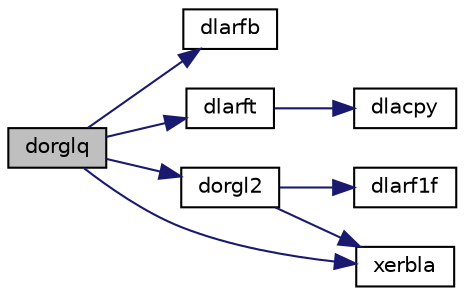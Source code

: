 digraph "dorglq"
{
 // LATEX_PDF_SIZE
  edge [fontname="Helvetica",fontsize="10",labelfontname="Helvetica",labelfontsize="10"];
  node [fontname="Helvetica",fontsize="10",shape=record];
  rankdir="LR";
  Node1 [label="dorglq",height=0.2,width=0.4,color="black", fillcolor="grey75", style="filled", fontcolor="black",tooltip="DORGLQ"];
  Node1 -> Node2 [color="midnightblue",fontsize="10",style="solid",fontname="Helvetica"];
  Node2 [label="dlarfb",height=0.2,width=0.4,color="black", fillcolor="white", style="filled",URL="$dlarfb_8f.html#a83c81583bd444e0cf021fb006cd9a5e8",tooltip="DLARFB applies a block reflector or its transpose to a general rectangular matrix."];
  Node1 -> Node3 [color="midnightblue",fontsize="10",style="solid",fontname="Helvetica"];
  Node3 [label="dlarft",height=0.2,width=0.4,color="black", fillcolor="white", style="filled",URL="$dlarft_8f.html#a78f6dac52ebcfdeab5b4e5e6d4d0faf0",tooltip="DLARFT forms the triangular factor T of a block reflector H = I - vtvH"];
  Node3 -> Node4 [color="midnightblue",fontsize="10",style="solid",fontname="Helvetica"];
  Node4 [label="dlacpy",height=0.2,width=0.4,color="black", fillcolor="white", style="filled",URL="$dlacpy_8f.html#a7eb8731ffab2734378157c40964bf788",tooltip="DLACPY copies all or part of one two-dimensional array to another."];
  Node1 -> Node5 [color="midnightblue",fontsize="10",style="solid",fontname="Helvetica"];
  Node5 [label="dorgl2",height=0.2,width=0.4,color="black", fillcolor="white", style="filled",URL="$dorgl2_8f.html#ac0312623cc81cb88d3437f56b1a1f30d",tooltip="DORGL2"];
  Node5 -> Node6 [color="midnightblue",fontsize="10",style="solid",fontname="Helvetica"];
  Node6 [label="dlarf1f",height=0.2,width=0.4,color="black", fillcolor="white", style="filled",URL="$dlarf1f_8f.html#a553446f22ec537c5ff7f1335b90c4470",tooltip="DLARF1F applies an elementary reflector to a general rectangular"];
  Node5 -> Node7 [color="midnightblue",fontsize="10",style="solid",fontname="Helvetica"];
  Node7 [label="xerbla",height=0.2,width=0.4,color="black", fillcolor="white", style="filled",URL="$xerbla_8f.html#a377ee61015baf8dea7770b3a404b1c07",tooltip="XERBLA"];
  Node1 -> Node7 [color="midnightblue",fontsize="10",style="solid",fontname="Helvetica"];
}
